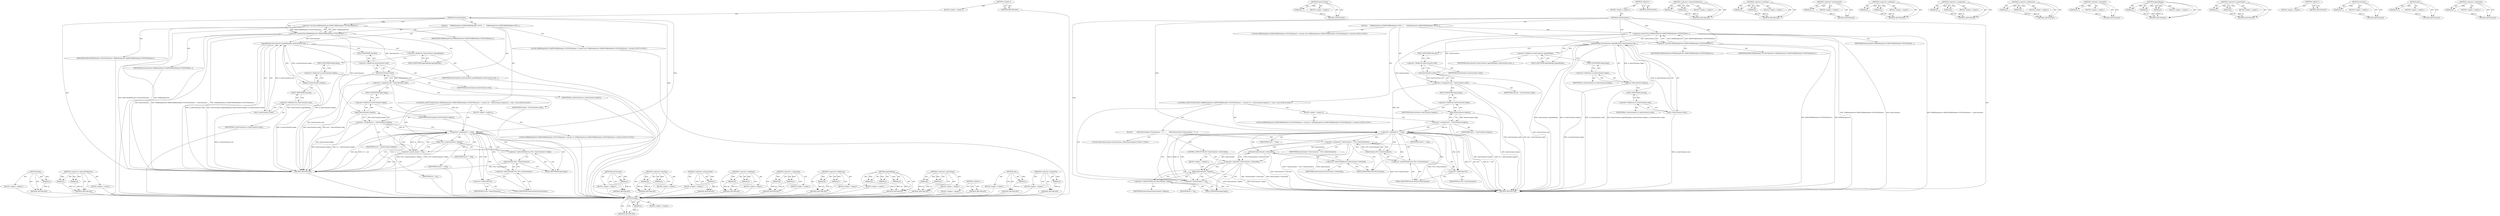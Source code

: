 digraph "&lt;operator&gt;.indirection" {
vulnerable_94 [label=<(METHOD,begin)>];
vulnerable_95 [label=<(PARAM,p1)>];
vulnerable_96 [label=<(BLOCK,&lt;empty&gt;,&lt;empty&gt;)>];
vulnerable_97 [label=<(METHOD_RETURN,ANY)>];
vulnerable_116 [label=<(METHOD,&lt;operator&gt;.indirectFieldAccess)>];
vulnerable_117 [label=<(PARAM,p1)>];
vulnerable_118 [label=<(PARAM,p2)>];
vulnerable_119 [label=<(BLOCK,&lt;empty&gt;,&lt;empty&gt;)>];
vulnerable_120 [label=<(METHOD_RETURN,ANY)>];
vulnerable_6 [label=<(METHOD,&lt;global&gt;)<SUB>1</SUB>>];
vulnerable_7 [label=<(BLOCK,&lt;empty&gt;,&lt;empty&gt;)<SUB>1</SUB>>];
vulnerable_8 [label=<(METHOD,startAnimations)<SUB>1</SUB>>];
vulnerable_9 [label=<(BLOCK,{
     WillBeHeapVector&lt;RefPtrWillBeMember&lt;SVGS...,{
     WillBeHeapVector&lt;RefPtrWillBeMember&lt;SVGS...)<SUB>2</SUB>>];
vulnerable_10 [label=<(&lt;operator&gt;.greaterThan,WillBeHeapVector&lt;RefPtrWillBeMember&lt;SVGSVGEleme...)<SUB>3</SUB>>];
vulnerable_11 [label=<(&lt;operator&gt;.lessThan,WillBeHeapVector&lt;RefPtrWillBeMember&lt;SVGSVGElement&gt;)<SUB>3</SUB>>];
vulnerable_12 [label=<(IDENTIFIER,WillBeHeapVector,WillBeHeapVector&lt;RefPtrWillBeMember&lt;SVGSVGElement&gt;)<SUB>3</SUB>>];
vulnerable_13 [label=<(IDENTIFIER,RefPtrWillBeMember&lt;SVGSVGElement&gt;,WillBeHeapVector&lt;RefPtrWillBeMember&lt;SVGSVGElement&gt;)<SUB>3</SUB>>];
vulnerable_14 [label=<(IDENTIFIER,timeContainers,WillBeHeapVector&lt;RefPtrWillBeMember&lt;SVGSVGEleme...)<SUB>3</SUB>>];
vulnerable_15 [label=<(appendRange,timeContainers.appendRange(m_timeContainers.beg...)<SUB>4</SUB>>];
vulnerable_16 [label=<(&lt;operator&gt;.fieldAccess,timeContainers.appendRange)<SUB>4</SUB>>];
vulnerable_17 [label=<(IDENTIFIER,timeContainers,timeContainers.appendRange(m_timeContainers.beg...)<SUB>4</SUB>>];
vulnerable_18 [label=<(FIELD_IDENTIFIER,appendRange,appendRange)<SUB>4</SUB>>];
vulnerable_19 [label=<(begin,m_timeContainers.begin())<SUB>4</SUB>>];
vulnerable_20 [label=<(&lt;operator&gt;.fieldAccess,m_timeContainers.begin)<SUB>4</SUB>>];
vulnerable_21 [label=<(IDENTIFIER,m_timeContainers,m_timeContainers.begin())<SUB>4</SUB>>];
vulnerable_22 [label=<(FIELD_IDENTIFIER,begin,begin)<SUB>4</SUB>>];
vulnerable_23 [label=<(end,m_timeContainers.end())<SUB>4</SUB>>];
vulnerable_24 [label=<(&lt;operator&gt;.fieldAccess,m_timeContainers.end)<SUB>4</SUB>>];
vulnerable_25 [label=<(IDENTIFIER,m_timeContainers,m_timeContainers.end())<SUB>4</SUB>>];
vulnerable_26 [label=<(FIELD_IDENTIFIER,end,end)<SUB>4</SUB>>];
vulnerable_27 [label="<(LOCAL,WillBeHeapVector&lt;RefPtrWillBeMember&lt;SVGSVGElement&gt;&gt;.iterator end: WillBeHeapVector&lt;RefPtrWillBeMember&lt;SVGSVGElement&gt;&gt;.iterator)<SUB>5</SUB>>"];
vulnerable_28 [label=<(&lt;operator&gt;.assignment,end = timeContainers.end())<SUB>5</SUB>>];
vulnerable_29 [label=<(IDENTIFIER,end,end = timeContainers.end())<SUB>5</SUB>>];
vulnerable_30 [label=<(end,timeContainers.end())<SUB>5</SUB>>];
vulnerable_31 [label=<(&lt;operator&gt;.fieldAccess,timeContainers.end)<SUB>5</SUB>>];
vulnerable_32 [label=<(IDENTIFIER,timeContainers,timeContainers.end())<SUB>5</SUB>>];
vulnerable_33 [label=<(FIELD_IDENTIFIER,end,end)<SUB>5</SUB>>];
vulnerable_34 [label="<(CONTROL_STRUCTURE,FOR,for (WillBeHeapVector&lt;RefPtrWillBeMember&lt;SVGSVGElement&gt; &gt;::iterator itr = timeContainers.begin();itr != end;++itr))<SUB>6</SUB>>"];
vulnerable_35 [label=<(BLOCK,&lt;empty&gt;,&lt;empty&gt;)<SUB>6</SUB>>];
vulnerable_36 [label="<(LOCAL,WillBeHeapVector&lt;RefPtrWillBeMember&lt;SVGSVGElement&gt;&gt;.iterator itr: WillBeHeapVector&lt;RefPtrWillBeMember&lt;SVGSVGElement&gt;&gt;.iterator)<SUB>6</SUB>>"];
vulnerable_37 [label=<(&lt;operator&gt;.assignment,itr = timeContainers.begin())<SUB>6</SUB>>];
vulnerable_38 [label=<(IDENTIFIER,itr,itr = timeContainers.begin())<SUB>6</SUB>>];
vulnerable_39 [label=<(begin,timeContainers.begin())<SUB>6</SUB>>];
vulnerable_40 [label=<(&lt;operator&gt;.fieldAccess,timeContainers.begin)<SUB>6</SUB>>];
vulnerable_41 [label=<(IDENTIFIER,timeContainers,timeContainers.begin())<SUB>6</SUB>>];
vulnerable_42 [label=<(FIELD_IDENTIFIER,begin,begin)<SUB>6</SUB>>];
vulnerable_43 [label=<(&lt;operator&gt;.notEquals,itr != end)<SUB>6</SUB>>];
vulnerable_44 [label=<(IDENTIFIER,itr,itr != end)<SUB>6</SUB>>];
vulnerable_45 [label=<(IDENTIFIER,end,itr != end)<SUB>6</SUB>>];
vulnerable_46 [label=<(&lt;operator&gt;.preIncrement,++itr)<SUB>6</SUB>>];
vulnerable_47 [label=<(IDENTIFIER,itr,++itr)<SUB>6</SUB>>];
vulnerable_48 [label=<(begin,(*itr)-&gt;timeContainer()-&gt;begin())<SUB>7</SUB>>];
vulnerable_49 [label=<(&lt;operator&gt;.indirectFieldAccess,(*itr)-&gt;timeContainer()-&gt;begin)<SUB>7</SUB>>];
vulnerable_50 [label=<(timeContainer,(*itr)-&gt;timeContainer())<SUB>7</SUB>>];
vulnerable_51 [label=<(&lt;operator&gt;.indirectFieldAccess,(*itr)-&gt;timeContainer)<SUB>7</SUB>>];
vulnerable_52 [label=<(&lt;operator&gt;.indirection,*itr)<SUB>7</SUB>>];
vulnerable_53 [label=<(IDENTIFIER,itr,(*itr)-&gt;timeContainer())<SUB>7</SUB>>];
vulnerable_54 [label=<(FIELD_IDENTIFIER,timeContainer,timeContainer)<SUB>7</SUB>>];
vulnerable_55 [label=<(FIELD_IDENTIFIER,begin,begin)<SUB>7</SUB>>];
vulnerable_56 [label=<(METHOD_RETURN,void)<SUB>1</SUB>>];
vulnerable_58 [label=<(METHOD_RETURN,ANY)<SUB>1</SUB>>];
vulnerable_121 [label=<(METHOD,timeContainer)>];
vulnerable_122 [label=<(PARAM,p1)>];
vulnerable_123 [label=<(BLOCK,&lt;empty&gt;,&lt;empty&gt;)>];
vulnerable_124 [label=<(METHOD_RETURN,ANY)>];
vulnerable_78 [label=<(METHOD,&lt;operator&gt;.lessThan)>];
vulnerable_79 [label=<(PARAM,p1)>];
vulnerable_80 [label=<(PARAM,p2)>];
vulnerable_81 [label=<(BLOCK,&lt;empty&gt;,&lt;empty&gt;)>];
vulnerable_82 [label=<(METHOD_RETURN,ANY)>];
vulnerable_112 [label=<(METHOD,&lt;operator&gt;.preIncrement)>];
vulnerable_113 [label=<(PARAM,p1)>];
vulnerable_114 [label=<(BLOCK,&lt;empty&gt;,&lt;empty&gt;)>];
vulnerable_115 [label=<(METHOD_RETURN,ANY)>];
vulnerable_107 [label=<(METHOD,&lt;operator&gt;.notEquals)>];
vulnerable_108 [label=<(PARAM,p1)>];
vulnerable_109 [label=<(PARAM,p2)>];
vulnerable_110 [label=<(BLOCK,&lt;empty&gt;,&lt;empty&gt;)>];
vulnerable_111 [label=<(METHOD_RETURN,ANY)>];
vulnerable_102 [label=<(METHOD,&lt;operator&gt;.assignment)>];
vulnerable_103 [label=<(PARAM,p1)>];
vulnerable_104 [label=<(PARAM,p2)>];
vulnerable_105 [label=<(BLOCK,&lt;empty&gt;,&lt;empty&gt;)>];
vulnerable_106 [label=<(METHOD_RETURN,ANY)>];
vulnerable_89 [label=<(METHOD,&lt;operator&gt;.fieldAccess)>];
vulnerable_90 [label=<(PARAM,p1)>];
vulnerable_91 [label=<(PARAM,p2)>];
vulnerable_92 [label=<(BLOCK,&lt;empty&gt;,&lt;empty&gt;)>];
vulnerable_93 [label=<(METHOD_RETURN,ANY)>];
vulnerable_83 [label=<(METHOD,appendRange)>];
vulnerable_84 [label=<(PARAM,p1)>];
vulnerable_85 [label=<(PARAM,p2)>];
vulnerable_86 [label=<(PARAM,p3)>];
vulnerable_87 [label=<(BLOCK,&lt;empty&gt;,&lt;empty&gt;)>];
vulnerable_88 [label=<(METHOD_RETURN,ANY)>];
vulnerable_73 [label=<(METHOD,&lt;operator&gt;.greaterThan)>];
vulnerable_74 [label=<(PARAM,p1)>];
vulnerable_75 [label=<(PARAM,p2)>];
vulnerable_76 [label=<(BLOCK,&lt;empty&gt;,&lt;empty&gt;)>];
vulnerable_77 [label=<(METHOD_RETURN,ANY)>];
vulnerable_67 [label=<(METHOD,&lt;global&gt;)<SUB>1</SUB>>];
vulnerable_68 [label=<(BLOCK,&lt;empty&gt;,&lt;empty&gt;)>];
vulnerable_69 [label=<(METHOD_RETURN,ANY)>];
vulnerable_98 [label=<(METHOD,end)>];
vulnerable_99 [label=<(PARAM,p1)>];
vulnerable_100 [label=<(BLOCK,&lt;empty&gt;,&lt;empty&gt;)>];
vulnerable_101 [label=<(METHOD_RETURN,ANY)>];
vulnerable_125 [label=<(METHOD,&lt;operator&gt;.indirection)>];
vulnerable_126 [label=<(PARAM,p1)>];
vulnerable_127 [label=<(BLOCK,&lt;empty&gt;,&lt;empty&gt;)>];
vulnerable_128 [label=<(METHOD_RETURN,ANY)>];
fixed_108 [label=<(METHOD,begin)>];
fixed_109 [label=<(PARAM,p1)>];
fixed_110 [label=<(BLOCK,&lt;empty&gt;,&lt;empty&gt;)>];
fixed_111 [label=<(METHOD_RETURN,ANY)>];
fixed_130 [label=<(METHOD,timeContainer)>];
fixed_131 [label=<(PARAM,p1)>];
fixed_132 [label=<(BLOCK,&lt;empty&gt;,&lt;empty&gt;)>];
fixed_133 [label=<(METHOD_RETURN,ANY)>];
fixed_6 [label=<(METHOD,&lt;global&gt;)<SUB>1</SUB>>];
fixed_7 [label=<(BLOCK,&lt;empty&gt;,&lt;empty&gt;)<SUB>1</SUB>>];
fixed_8 [label=<(METHOD,startAnimations)<SUB>1</SUB>>];
fixed_9 [label=<(BLOCK,{
     WillBeHeapVector&lt;RefPtrWillBeMember&lt;SVGS...,{
     WillBeHeapVector&lt;RefPtrWillBeMember&lt;SVGS...)<SUB>2</SUB>>];
fixed_10 [label=<(&lt;operator&gt;.greaterThan,WillBeHeapVector&lt;RefPtrWillBeMember&lt;SVGSVGEleme...)<SUB>3</SUB>>];
fixed_11 [label=<(&lt;operator&gt;.lessThan,WillBeHeapVector&lt;RefPtrWillBeMember&lt;SVGSVGElement&gt;)<SUB>3</SUB>>];
fixed_12 [label=<(IDENTIFIER,WillBeHeapVector,WillBeHeapVector&lt;RefPtrWillBeMember&lt;SVGSVGElement&gt;)<SUB>3</SUB>>];
fixed_13 [label=<(IDENTIFIER,RefPtrWillBeMember&lt;SVGSVGElement&gt;,WillBeHeapVector&lt;RefPtrWillBeMember&lt;SVGSVGElement&gt;)<SUB>3</SUB>>];
fixed_14 [label=<(IDENTIFIER,timeContainers,WillBeHeapVector&lt;RefPtrWillBeMember&lt;SVGSVGEleme...)<SUB>3</SUB>>];
fixed_15 [label=<(appendRange,timeContainers.appendRange(m_timeContainers.beg...)<SUB>4</SUB>>];
fixed_16 [label=<(&lt;operator&gt;.fieldAccess,timeContainers.appendRange)<SUB>4</SUB>>];
fixed_17 [label=<(IDENTIFIER,timeContainers,timeContainers.appendRange(m_timeContainers.beg...)<SUB>4</SUB>>];
fixed_18 [label=<(FIELD_IDENTIFIER,appendRange,appendRange)<SUB>4</SUB>>];
fixed_19 [label=<(begin,m_timeContainers.begin())<SUB>4</SUB>>];
fixed_20 [label=<(&lt;operator&gt;.fieldAccess,m_timeContainers.begin)<SUB>4</SUB>>];
fixed_21 [label=<(IDENTIFIER,m_timeContainers,m_timeContainers.begin())<SUB>4</SUB>>];
fixed_22 [label=<(FIELD_IDENTIFIER,begin,begin)<SUB>4</SUB>>];
fixed_23 [label=<(end,m_timeContainers.end())<SUB>4</SUB>>];
fixed_24 [label=<(&lt;operator&gt;.fieldAccess,m_timeContainers.end)<SUB>4</SUB>>];
fixed_25 [label=<(IDENTIFIER,m_timeContainers,m_timeContainers.end())<SUB>4</SUB>>];
fixed_26 [label=<(FIELD_IDENTIFIER,end,end)<SUB>4</SUB>>];
fixed_27 [label="<(LOCAL,WillBeHeapVector&lt;RefPtrWillBeMember&lt;SVGSVGElement&gt;&gt;.iterator end: WillBeHeapVector&lt;RefPtrWillBeMember&lt;SVGSVGElement&gt;&gt;.iterator)<SUB>5</SUB>>"];
fixed_28 [label=<(&lt;operator&gt;.assignment,end = timeContainers.end())<SUB>5</SUB>>];
fixed_29 [label=<(IDENTIFIER,end,end = timeContainers.end())<SUB>5</SUB>>];
fixed_30 [label=<(end,timeContainers.end())<SUB>5</SUB>>];
fixed_31 [label=<(&lt;operator&gt;.fieldAccess,timeContainers.end)<SUB>5</SUB>>];
fixed_32 [label=<(IDENTIFIER,timeContainers,timeContainers.end())<SUB>5</SUB>>];
fixed_33 [label=<(FIELD_IDENTIFIER,end,end)<SUB>5</SUB>>];
fixed_34 [label="<(CONTROL_STRUCTURE,FOR,for (WillBeHeapVector&lt;RefPtrWillBeMember&lt;SVGSVGElement&gt; &gt;::iterator itr = timeContainers.begin();itr != end;++itr))<SUB>6</SUB>>"];
fixed_35 [label=<(BLOCK,&lt;empty&gt;,&lt;empty&gt;)<SUB>6</SUB>>];
fixed_36 [label="<(LOCAL,WillBeHeapVector&lt;RefPtrWillBeMember&lt;SVGSVGElement&gt;&gt;.iterator itr: WillBeHeapVector&lt;RefPtrWillBeMember&lt;SVGSVGElement&gt;&gt;.iterator)<SUB>6</SUB>>"];
fixed_37 [label=<(&lt;operator&gt;.assignment,itr = timeContainers.begin())<SUB>6</SUB>>];
fixed_38 [label=<(IDENTIFIER,itr,itr = timeContainers.begin())<SUB>6</SUB>>];
fixed_39 [label=<(begin,timeContainers.begin())<SUB>6</SUB>>];
fixed_40 [label=<(&lt;operator&gt;.fieldAccess,timeContainers.begin)<SUB>6</SUB>>];
fixed_41 [label=<(IDENTIFIER,timeContainers,timeContainers.begin())<SUB>6</SUB>>];
fixed_42 [label=<(FIELD_IDENTIFIER,begin,begin)<SUB>6</SUB>>];
fixed_43 [label=<(&lt;operator&gt;.notEquals,itr != end)<SUB>6</SUB>>];
fixed_44 [label=<(IDENTIFIER,itr,itr != end)<SUB>6</SUB>>];
fixed_45 [label=<(IDENTIFIER,end,itr != end)<SUB>6</SUB>>];
fixed_46 [label=<(&lt;operator&gt;.preIncrement,++itr)<SUB>6</SUB>>];
fixed_47 [label=<(IDENTIFIER,itr,++itr)<SUB>6</SUB>>];
fixed_48 [label=<(BLOCK,{
        SMILTimeContainer* timeContainer = (*...,{
        SMILTimeContainer* timeContainer = (*...)<SUB>6</SUB>>];
fixed_49 [label="<(LOCAL,SMILTimeContainer* timeContainer: SMILTimeContainer*)<SUB>7</SUB>>"];
fixed_50 [label=<(&lt;operator&gt;.assignment,* timeContainer = (*itr)-&gt;timeContainer())<SUB>7</SUB>>];
fixed_51 [label=<(IDENTIFIER,timeContainer,* timeContainer = (*itr)-&gt;timeContainer())<SUB>7</SUB>>];
fixed_52 [label=<(timeContainer,(*itr)-&gt;timeContainer())<SUB>7</SUB>>];
fixed_53 [label=<(&lt;operator&gt;.indirectFieldAccess,(*itr)-&gt;timeContainer)<SUB>7</SUB>>];
fixed_54 [label=<(&lt;operator&gt;.indirection,*itr)<SUB>7</SUB>>];
fixed_55 [label=<(IDENTIFIER,itr,(*itr)-&gt;timeContainer())<SUB>7</SUB>>];
fixed_56 [label=<(FIELD_IDENTIFIER,timeContainer,timeContainer)<SUB>7</SUB>>];
fixed_57 [label=<(CONTROL_STRUCTURE,IF,if (!timeContainer-&gt;isStarted()))<SUB>8</SUB>>];
fixed_58 [label=<(&lt;operator&gt;.logicalNot,!timeContainer-&gt;isStarted())<SUB>8</SUB>>];
fixed_59 [label=<(isStarted,timeContainer-&gt;isStarted())<SUB>8</SUB>>];
fixed_60 [label=<(&lt;operator&gt;.indirectFieldAccess,timeContainer-&gt;isStarted)<SUB>8</SUB>>];
fixed_61 [label=<(IDENTIFIER,timeContainer,timeContainer-&gt;isStarted())<SUB>8</SUB>>];
fixed_62 [label=<(FIELD_IDENTIFIER,isStarted,isStarted)<SUB>8</SUB>>];
fixed_63 [label=<(BLOCK,&lt;empty&gt;,&lt;empty&gt;)<SUB>9</SUB>>];
fixed_64 [label=<(begin,timeContainer-&gt;begin())<SUB>9</SUB>>];
fixed_65 [label=<(&lt;operator&gt;.indirectFieldAccess,timeContainer-&gt;begin)<SUB>9</SUB>>];
fixed_66 [label=<(IDENTIFIER,timeContainer,timeContainer-&gt;begin())<SUB>9</SUB>>];
fixed_67 [label=<(FIELD_IDENTIFIER,begin,begin)<SUB>9</SUB>>];
fixed_68 [label=<(METHOD_RETURN,void)<SUB>1</SUB>>];
fixed_70 [label=<(METHOD_RETURN,ANY)<SUB>1</SUB>>];
fixed_134 [label=<(METHOD,&lt;operator&gt;.indirectFieldAccess)>];
fixed_135 [label=<(PARAM,p1)>];
fixed_136 [label=<(PARAM,p2)>];
fixed_137 [label=<(BLOCK,&lt;empty&gt;,&lt;empty&gt;)>];
fixed_138 [label=<(METHOD_RETURN,ANY)>];
fixed_92 [label=<(METHOD,&lt;operator&gt;.lessThan)>];
fixed_93 [label=<(PARAM,p1)>];
fixed_94 [label=<(PARAM,p2)>];
fixed_95 [label=<(BLOCK,&lt;empty&gt;,&lt;empty&gt;)>];
fixed_96 [label=<(METHOD_RETURN,ANY)>];
fixed_126 [label=<(METHOD,&lt;operator&gt;.preIncrement)>];
fixed_127 [label=<(PARAM,p1)>];
fixed_128 [label=<(BLOCK,&lt;empty&gt;,&lt;empty&gt;)>];
fixed_129 [label=<(METHOD_RETURN,ANY)>];
fixed_121 [label=<(METHOD,&lt;operator&gt;.notEquals)>];
fixed_122 [label=<(PARAM,p1)>];
fixed_123 [label=<(PARAM,p2)>];
fixed_124 [label=<(BLOCK,&lt;empty&gt;,&lt;empty&gt;)>];
fixed_125 [label=<(METHOD_RETURN,ANY)>];
fixed_116 [label=<(METHOD,&lt;operator&gt;.assignment)>];
fixed_117 [label=<(PARAM,p1)>];
fixed_118 [label=<(PARAM,p2)>];
fixed_119 [label=<(BLOCK,&lt;empty&gt;,&lt;empty&gt;)>];
fixed_120 [label=<(METHOD_RETURN,ANY)>];
fixed_103 [label=<(METHOD,&lt;operator&gt;.fieldAccess)>];
fixed_104 [label=<(PARAM,p1)>];
fixed_105 [label=<(PARAM,p2)>];
fixed_106 [label=<(BLOCK,&lt;empty&gt;,&lt;empty&gt;)>];
fixed_107 [label=<(METHOD_RETURN,ANY)>];
fixed_143 [label=<(METHOD,&lt;operator&gt;.logicalNot)>];
fixed_144 [label=<(PARAM,p1)>];
fixed_145 [label=<(BLOCK,&lt;empty&gt;,&lt;empty&gt;)>];
fixed_146 [label=<(METHOD_RETURN,ANY)>];
fixed_97 [label=<(METHOD,appendRange)>];
fixed_98 [label=<(PARAM,p1)>];
fixed_99 [label=<(PARAM,p2)>];
fixed_100 [label=<(PARAM,p3)>];
fixed_101 [label=<(BLOCK,&lt;empty&gt;,&lt;empty&gt;)>];
fixed_102 [label=<(METHOD_RETURN,ANY)>];
fixed_87 [label=<(METHOD,&lt;operator&gt;.greaterThan)>];
fixed_88 [label=<(PARAM,p1)>];
fixed_89 [label=<(PARAM,p2)>];
fixed_90 [label=<(BLOCK,&lt;empty&gt;,&lt;empty&gt;)>];
fixed_91 [label=<(METHOD_RETURN,ANY)>];
fixed_81 [label=<(METHOD,&lt;global&gt;)<SUB>1</SUB>>];
fixed_82 [label=<(BLOCK,&lt;empty&gt;,&lt;empty&gt;)>];
fixed_83 [label=<(METHOD_RETURN,ANY)>];
fixed_147 [label=<(METHOD,isStarted)>];
fixed_148 [label=<(PARAM,p1)>];
fixed_149 [label=<(BLOCK,&lt;empty&gt;,&lt;empty&gt;)>];
fixed_150 [label=<(METHOD_RETURN,ANY)>];
fixed_112 [label=<(METHOD,end)>];
fixed_113 [label=<(PARAM,p1)>];
fixed_114 [label=<(BLOCK,&lt;empty&gt;,&lt;empty&gt;)>];
fixed_115 [label=<(METHOD_RETURN,ANY)>];
fixed_139 [label=<(METHOD,&lt;operator&gt;.indirection)>];
fixed_140 [label=<(PARAM,p1)>];
fixed_141 [label=<(BLOCK,&lt;empty&gt;,&lt;empty&gt;)>];
fixed_142 [label=<(METHOD_RETURN,ANY)>];
vulnerable_94 -> vulnerable_95  [key=0, label="AST: "];
vulnerable_94 -> vulnerable_95  [key=1, label="DDG: "];
vulnerable_94 -> vulnerable_96  [key=0, label="AST: "];
vulnerable_94 -> vulnerable_97  [key=0, label="AST: "];
vulnerable_94 -> vulnerable_97  [key=1, label="CFG: "];
vulnerable_95 -> vulnerable_97  [key=0, label="DDG: p1"];
vulnerable_96 -> fixed_108  [key=0];
vulnerable_97 -> fixed_108  [key=0];
vulnerable_116 -> vulnerable_117  [key=0, label="AST: "];
vulnerable_116 -> vulnerable_117  [key=1, label="DDG: "];
vulnerable_116 -> vulnerable_119  [key=0, label="AST: "];
vulnerable_116 -> vulnerable_118  [key=0, label="AST: "];
vulnerable_116 -> vulnerable_118  [key=1, label="DDG: "];
vulnerable_116 -> vulnerable_120  [key=0, label="AST: "];
vulnerable_116 -> vulnerable_120  [key=1, label="CFG: "];
vulnerable_117 -> vulnerable_120  [key=0, label="DDG: p1"];
vulnerable_118 -> vulnerable_120  [key=0, label="DDG: p2"];
vulnerable_119 -> fixed_108  [key=0];
vulnerable_120 -> fixed_108  [key=0];
vulnerable_6 -> vulnerable_7  [key=0, label="AST: "];
vulnerable_6 -> vulnerable_58  [key=0, label="AST: "];
vulnerable_6 -> vulnerable_58  [key=1, label="CFG: "];
vulnerable_7 -> vulnerable_8  [key=0, label="AST: "];
vulnerable_8 -> vulnerable_9  [key=0, label="AST: "];
vulnerable_8 -> vulnerable_56  [key=0, label="AST: "];
vulnerable_8 -> vulnerable_11  [key=0, label="CFG: "];
vulnerable_8 -> vulnerable_11  [key=1, label="DDG: "];
vulnerable_8 -> vulnerable_10  [key=0, label="DDG: "];
vulnerable_8 -> vulnerable_43  [key=0, label="DDG: "];
vulnerable_8 -> vulnerable_46  [key=0, label="DDG: "];
vulnerable_9 -> vulnerable_10  [key=0, label="AST: "];
vulnerable_9 -> vulnerable_15  [key=0, label="AST: "];
vulnerable_9 -> vulnerable_27  [key=0, label="AST: "];
vulnerable_9 -> vulnerable_28  [key=0, label="AST: "];
vulnerable_9 -> vulnerable_34  [key=0, label="AST: "];
vulnerable_10 -> vulnerable_11  [key=0, label="AST: "];
vulnerable_10 -> vulnerable_14  [key=0, label="AST: "];
vulnerable_10 -> vulnerable_18  [key=0, label="CFG: "];
vulnerable_10 -> vulnerable_56  [key=0, label="DDG: WillBeHeapVector&lt;RefPtrWillBeMember&lt;SVGSVGElement&gt;"];
vulnerable_10 -> vulnerable_56  [key=1, label="DDG: timeContainers"];
vulnerable_10 -> vulnerable_56  [key=2, label="DDG: WillBeHeapVector&lt;RefPtrWillBeMember&lt;SVGSVGElement&gt; &gt; timeContainers"];
vulnerable_10 -> vulnerable_15  [key=0, label="DDG: timeContainers"];
vulnerable_10 -> vulnerable_30  [key=0, label="DDG: timeContainers"];
vulnerable_10 -> vulnerable_39  [key=0, label="DDG: timeContainers"];
vulnerable_11 -> vulnerable_12  [key=0, label="AST: "];
vulnerable_11 -> vulnerable_13  [key=0, label="AST: "];
vulnerable_11 -> vulnerable_10  [key=0, label="CFG: "];
vulnerable_11 -> vulnerable_10  [key=1, label="DDG: WillBeHeapVector"];
vulnerable_11 -> vulnerable_10  [key=2, label="DDG: RefPtrWillBeMember&lt;SVGSVGElement&gt;"];
vulnerable_11 -> vulnerable_56  [key=0, label="DDG: RefPtrWillBeMember&lt;SVGSVGElement&gt;"];
vulnerable_11 -> vulnerable_56  [key=1, label="DDG: WillBeHeapVector"];
vulnerable_12 -> fixed_108  [key=0];
vulnerable_13 -> fixed_108  [key=0];
vulnerable_14 -> fixed_108  [key=0];
vulnerable_15 -> vulnerable_16  [key=0, label="AST: "];
vulnerable_15 -> vulnerable_19  [key=0, label="AST: "];
vulnerable_15 -> vulnerable_23  [key=0, label="AST: "];
vulnerable_15 -> vulnerable_33  [key=0, label="CFG: "];
vulnerable_15 -> vulnerable_56  [key=0, label="DDG: timeContainers.appendRange"];
vulnerable_15 -> vulnerable_56  [key=1, label="DDG: m_timeContainers.begin()"];
vulnerable_15 -> vulnerable_56  [key=2, label="DDG: m_timeContainers.end()"];
vulnerable_15 -> vulnerable_56  [key=3, label="DDG: timeContainers.appendRange(m_timeContainers.begin(), m_timeContainers.end())"];
vulnerable_16 -> vulnerable_17  [key=0, label="AST: "];
vulnerable_16 -> vulnerable_18  [key=0, label="AST: "];
vulnerable_16 -> vulnerable_22  [key=0, label="CFG: "];
vulnerable_17 -> fixed_108  [key=0];
vulnerable_18 -> vulnerable_16  [key=0, label="CFG: "];
vulnerable_19 -> vulnerable_20  [key=0, label="AST: "];
vulnerable_19 -> vulnerable_26  [key=0, label="CFG: "];
vulnerable_19 -> vulnerable_56  [key=0, label="DDG: m_timeContainers.begin"];
vulnerable_19 -> vulnerable_15  [key=0, label="DDG: m_timeContainers.begin"];
vulnerable_20 -> vulnerable_21  [key=0, label="AST: "];
vulnerable_20 -> vulnerable_22  [key=0, label="AST: "];
vulnerable_20 -> vulnerable_19  [key=0, label="CFG: "];
vulnerable_21 -> fixed_108  [key=0];
vulnerable_22 -> vulnerable_20  [key=0, label="CFG: "];
vulnerable_23 -> vulnerable_24  [key=0, label="AST: "];
vulnerable_23 -> vulnerable_15  [key=0, label="CFG: "];
vulnerable_23 -> vulnerable_15  [key=1, label="DDG: m_timeContainers.end"];
vulnerable_23 -> vulnerable_56  [key=0, label="DDG: m_timeContainers.end"];
vulnerable_24 -> vulnerable_25  [key=0, label="AST: "];
vulnerable_24 -> vulnerable_26  [key=0, label="AST: "];
vulnerable_24 -> vulnerable_23  [key=0, label="CFG: "];
vulnerable_25 -> fixed_108  [key=0];
vulnerable_26 -> vulnerable_24  [key=0, label="CFG: "];
vulnerable_27 -> fixed_108  [key=0];
vulnerable_28 -> vulnerable_29  [key=0, label="AST: "];
vulnerable_28 -> vulnerable_30  [key=0, label="AST: "];
vulnerable_28 -> vulnerable_42  [key=0, label="CFG: "];
vulnerable_28 -> vulnerable_56  [key=0, label="DDG: timeContainers.end()"];
vulnerable_28 -> vulnerable_56  [key=1, label="DDG: end = timeContainers.end()"];
vulnerable_28 -> vulnerable_43  [key=0, label="DDG: end"];
vulnerable_29 -> fixed_108  [key=0];
vulnerable_30 -> vulnerable_31  [key=0, label="AST: "];
vulnerable_30 -> vulnerable_28  [key=0, label="CFG: "];
vulnerable_30 -> vulnerable_28  [key=1, label="DDG: timeContainers.end"];
vulnerable_30 -> vulnerable_56  [key=0, label="DDG: timeContainers.end"];
vulnerable_31 -> vulnerable_32  [key=0, label="AST: "];
vulnerable_31 -> vulnerable_33  [key=0, label="AST: "];
vulnerable_31 -> vulnerable_30  [key=0, label="CFG: "];
vulnerable_32 -> fixed_108  [key=0];
vulnerable_33 -> vulnerable_31  [key=0, label="CFG: "];
vulnerable_34 -> vulnerable_35  [key=0, label="AST: "];
vulnerable_34 -> vulnerable_43  [key=0, label="AST: "];
vulnerable_34 -> vulnerable_46  [key=0, label="AST: "];
vulnerable_34 -> vulnerable_48  [key=0, label="AST: "];
vulnerable_35 -> vulnerable_36  [key=0, label="AST: "];
vulnerable_35 -> vulnerable_37  [key=0, label="AST: "];
vulnerable_36 -> fixed_108  [key=0];
vulnerable_37 -> vulnerable_38  [key=0, label="AST: "];
vulnerable_37 -> vulnerable_39  [key=0, label="AST: "];
vulnerable_37 -> vulnerable_43  [key=0, label="CFG: "];
vulnerable_37 -> vulnerable_43  [key=1, label="DDG: itr"];
vulnerable_37 -> vulnerable_56  [key=0, label="DDG: timeContainers.begin()"];
vulnerable_37 -> vulnerable_56  [key=1, label="DDG: itr = timeContainers.begin()"];
vulnerable_38 -> fixed_108  [key=0];
vulnerable_39 -> vulnerable_40  [key=0, label="AST: "];
vulnerable_39 -> vulnerable_37  [key=0, label="CFG: "];
vulnerable_39 -> vulnerable_37  [key=1, label="DDG: timeContainers.begin"];
vulnerable_39 -> vulnerable_56  [key=0, label="DDG: timeContainers.begin"];
vulnerable_40 -> vulnerable_41  [key=0, label="AST: "];
vulnerable_40 -> vulnerable_42  [key=0, label="AST: "];
vulnerable_40 -> vulnerable_39  [key=0, label="CFG: "];
vulnerable_41 -> fixed_108  [key=0];
vulnerable_42 -> vulnerable_40  [key=0, label="CFG: "];
vulnerable_43 -> vulnerable_44  [key=0, label="AST: "];
vulnerable_43 -> vulnerable_45  [key=0, label="AST: "];
vulnerable_43 -> vulnerable_56  [key=0, label="CFG: "];
vulnerable_43 -> vulnerable_56  [key=1, label="DDG: itr"];
vulnerable_43 -> vulnerable_56  [key=2, label="DDG: end"];
vulnerable_43 -> vulnerable_56  [key=3, label="DDG: itr != end"];
vulnerable_43 -> vulnerable_52  [key=0, label="CFG: "];
vulnerable_43 -> vulnerable_52  [key=1, label="CDG: "];
vulnerable_43 -> vulnerable_46  [key=0, label="DDG: itr"];
vulnerable_43 -> vulnerable_46  [key=1, label="CDG: "];
vulnerable_43 -> vulnerable_48  [key=0, label="CDG: "];
vulnerable_43 -> vulnerable_49  [key=0, label="CDG: "];
vulnerable_43 -> vulnerable_50  [key=0, label="CDG: "];
vulnerable_43 -> vulnerable_51  [key=0, label="CDG: "];
vulnerable_43 -> vulnerable_55  [key=0, label="CDG: "];
vulnerable_43 -> vulnerable_54  [key=0, label="CDG: "];
vulnerable_43 -> vulnerable_43  [key=0, label="CDG: "];
vulnerable_44 -> fixed_108  [key=0];
vulnerable_45 -> fixed_108  [key=0];
vulnerable_46 -> vulnerable_47  [key=0, label="AST: "];
vulnerable_46 -> vulnerable_43  [key=0, label="CFG: "];
vulnerable_46 -> vulnerable_43  [key=1, label="DDG: itr"];
vulnerable_46 -> vulnerable_56  [key=0, label="DDG: ++itr"];
vulnerable_47 -> fixed_108  [key=0];
vulnerable_48 -> vulnerable_49  [key=0, label="AST: "];
vulnerable_48 -> vulnerable_46  [key=0, label="CFG: "];
vulnerable_48 -> vulnerable_56  [key=0, label="DDG: (*itr)-&gt;timeContainer()-&gt;begin"];
vulnerable_48 -> vulnerable_56  [key=1, label="DDG: (*itr)-&gt;timeContainer()-&gt;begin()"];
vulnerable_49 -> vulnerable_50  [key=0, label="AST: "];
vulnerable_49 -> vulnerable_55  [key=0, label="AST: "];
vulnerable_49 -> vulnerable_48  [key=0, label="CFG: "];
vulnerable_50 -> vulnerable_51  [key=0, label="AST: "];
vulnerable_50 -> vulnerable_55  [key=0, label="CFG: "];
vulnerable_50 -> vulnerable_56  [key=0, label="DDG: (*itr)-&gt;timeContainer"];
vulnerable_51 -> vulnerable_52  [key=0, label="AST: "];
vulnerable_51 -> vulnerable_54  [key=0, label="AST: "];
vulnerable_51 -> vulnerable_50  [key=0, label="CFG: "];
vulnerable_52 -> vulnerable_53  [key=0, label="AST: "];
vulnerable_52 -> vulnerable_54  [key=0, label="CFG: "];
vulnerable_53 -> fixed_108  [key=0];
vulnerable_54 -> vulnerable_51  [key=0, label="CFG: "];
vulnerable_55 -> vulnerable_49  [key=0, label="CFG: "];
vulnerable_56 -> fixed_108  [key=0];
vulnerable_58 -> fixed_108  [key=0];
vulnerable_121 -> vulnerable_122  [key=0, label="AST: "];
vulnerable_121 -> vulnerable_122  [key=1, label="DDG: "];
vulnerable_121 -> vulnerable_123  [key=0, label="AST: "];
vulnerable_121 -> vulnerable_124  [key=0, label="AST: "];
vulnerable_121 -> vulnerable_124  [key=1, label="CFG: "];
vulnerable_122 -> vulnerable_124  [key=0, label="DDG: p1"];
vulnerable_123 -> fixed_108  [key=0];
vulnerable_124 -> fixed_108  [key=0];
vulnerable_78 -> vulnerable_79  [key=0, label="AST: "];
vulnerable_78 -> vulnerable_79  [key=1, label="DDG: "];
vulnerable_78 -> vulnerable_81  [key=0, label="AST: "];
vulnerable_78 -> vulnerable_80  [key=0, label="AST: "];
vulnerable_78 -> vulnerable_80  [key=1, label="DDG: "];
vulnerable_78 -> vulnerable_82  [key=0, label="AST: "];
vulnerable_78 -> vulnerable_82  [key=1, label="CFG: "];
vulnerable_79 -> vulnerable_82  [key=0, label="DDG: p1"];
vulnerable_80 -> vulnerable_82  [key=0, label="DDG: p2"];
vulnerable_81 -> fixed_108  [key=0];
vulnerable_82 -> fixed_108  [key=0];
vulnerable_112 -> vulnerable_113  [key=0, label="AST: "];
vulnerable_112 -> vulnerable_113  [key=1, label="DDG: "];
vulnerable_112 -> vulnerable_114  [key=0, label="AST: "];
vulnerable_112 -> vulnerable_115  [key=0, label="AST: "];
vulnerable_112 -> vulnerable_115  [key=1, label="CFG: "];
vulnerable_113 -> vulnerable_115  [key=0, label="DDG: p1"];
vulnerable_114 -> fixed_108  [key=0];
vulnerable_115 -> fixed_108  [key=0];
vulnerable_107 -> vulnerable_108  [key=0, label="AST: "];
vulnerable_107 -> vulnerable_108  [key=1, label="DDG: "];
vulnerable_107 -> vulnerable_110  [key=0, label="AST: "];
vulnerable_107 -> vulnerable_109  [key=0, label="AST: "];
vulnerable_107 -> vulnerable_109  [key=1, label="DDG: "];
vulnerable_107 -> vulnerable_111  [key=0, label="AST: "];
vulnerable_107 -> vulnerable_111  [key=1, label="CFG: "];
vulnerable_108 -> vulnerable_111  [key=0, label="DDG: p1"];
vulnerable_109 -> vulnerable_111  [key=0, label="DDG: p2"];
vulnerable_110 -> fixed_108  [key=0];
vulnerable_111 -> fixed_108  [key=0];
vulnerable_102 -> vulnerable_103  [key=0, label="AST: "];
vulnerable_102 -> vulnerable_103  [key=1, label="DDG: "];
vulnerable_102 -> vulnerable_105  [key=0, label="AST: "];
vulnerable_102 -> vulnerable_104  [key=0, label="AST: "];
vulnerable_102 -> vulnerable_104  [key=1, label="DDG: "];
vulnerable_102 -> vulnerable_106  [key=0, label="AST: "];
vulnerable_102 -> vulnerable_106  [key=1, label="CFG: "];
vulnerable_103 -> vulnerable_106  [key=0, label="DDG: p1"];
vulnerable_104 -> vulnerable_106  [key=0, label="DDG: p2"];
vulnerable_105 -> fixed_108  [key=0];
vulnerable_106 -> fixed_108  [key=0];
vulnerable_89 -> vulnerable_90  [key=0, label="AST: "];
vulnerable_89 -> vulnerable_90  [key=1, label="DDG: "];
vulnerable_89 -> vulnerable_92  [key=0, label="AST: "];
vulnerable_89 -> vulnerable_91  [key=0, label="AST: "];
vulnerable_89 -> vulnerable_91  [key=1, label="DDG: "];
vulnerable_89 -> vulnerable_93  [key=0, label="AST: "];
vulnerable_89 -> vulnerable_93  [key=1, label="CFG: "];
vulnerable_90 -> vulnerable_93  [key=0, label="DDG: p1"];
vulnerable_91 -> vulnerable_93  [key=0, label="DDG: p2"];
vulnerable_92 -> fixed_108  [key=0];
vulnerable_93 -> fixed_108  [key=0];
vulnerable_83 -> vulnerable_84  [key=0, label="AST: "];
vulnerable_83 -> vulnerable_84  [key=1, label="DDG: "];
vulnerable_83 -> vulnerable_87  [key=0, label="AST: "];
vulnerable_83 -> vulnerable_85  [key=0, label="AST: "];
vulnerable_83 -> vulnerable_85  [key=1, label="DDG: "];
vulnerable_83 -> vulnerable_88  [key=0, label="AST: "];
vulnerable_83 -> vulnerable_88  [key=1, label="CFG: "];
vulnerable_83 -> vulnerable_86  [key=0, label="AST: "];
vulnerable_83 -> vulnerable_86  [key=1, label="DDG: "];
vulnerable_84 -> vulnerable_88  [key=0, label="DDG: p1"];
vulnerable_85 -> vulnerable_88  [key=0, label="DDG: p2"];
vulnerable_86 -> vulnerable_88  [key=0, label="DDG: p3"];
vulnerable_87 -> fixed_108  [key=0];
vulnerable_88 -> fixed_108  [key=0];
vulnerable_73 -> vulnerable_74  [key=0, label="AST: "];
vulnerable_73 -> vulnerable_74  [key=1, label="DDG: "];
vulnerable_73 -> vulnerable_76  [key=0, label="AST: "];
vulnerable_73 -> vulnerable_75  [key=0, label="AST: "];
vulnerable_73 -> vulnerable_75  [key=1, label="DDG: "];
vulnerable_73 -> vulnerable_77  [key=0, label="AST: "];
vulnerable_73 -> vulnerable_77  [key=1, label="CFG: "];
vulnerable_74 -> vulnerable_77  [key=0, label="DDG: p1"];
vulnerable_75 -> vulnerable_77  [key=0, label="DDG: p2"];
vulnerable_76 -> fixed_108  [key=0];
vulnerable_77 -> fixed_108  [key=0];
vulnerable_67 -> vulnerable_68  [key=0, label="AST: "];
vulnerable_67 -> vulnerable_69  [key=0, label="AST: "];
vulnerable_67 -> vulnerable_69  [key=1, label="CFG: "];
vulnerable_68 -> fixed_108  [key=0];
vulnerable_69 -> fixed_108  [key=0];
vulnerable_98 -> vulnerable_99  [key=0, label="AST: "];
vulnerable_98 -> vulnerable_99  [key=1, label="DDG: "];
vulnerable_98 -> vulnerable_100  [key=0, label="AST: "];
vulnerable_98 -> vulnerable_101  [key=0, label="AST: "];
vulnerable_98 -> vulnerable_101  [key=1, label="CFG: "];
vulnerable_99 -> vulnerable_101  [key=0, label="DDG: p1"];
vulnerable_100 -> fixed_108  [key=0];
vulnerable_101 -> fixed_108  [key=0];
vulnerable_125 -> vulnerable_126  [key=0, label="AST: "];
vulnerable_125 -> vulnerable_126  [key=1, label="DDG: "];
vulnerable_125 -> vulnerable_127  [key=0, label="AST: "];
vulnerable_125 -> vulnerable_128  [key=0, label="AST: "];
vulnerable_125 -> vulnerable_128  [key=1, label="CFG: "];
vulnerable_126 -> vulnerable_128  [key=0, label="DDG: p1"];
vulnerable_127 -> fixed_108  [key=0];
vulnerable_128 -> fixed_108  [key=0];
fixed_108 -> fixed_109  [key=0, label="AST: "];
fixed_108 -> fixed_109  [key=1, label="DDG: "];
fixed_108 -> fixed_110  [key=0, label="AST: "];
fixed_108 -> fixed_111  [key=0, label="AST: "];
fixed_108 -> fixed_111  [key=1, label="CFG: "];
fixed_109 -> fixed_111  [key=0, label="DDG: p1"];
fixed_130 -> fixed_131  [key=0, label="AST: "];
fixed_130 -> fixed_131  [key=1, label="DDG: "];
fixed_130 -> fixed_132  [key=0, label="AST: "];
fixed_130 -> fixed_133  [key=0, label="AST: "];
fixed_130 -> fixed_133  [key=1, label="CFG: "];
fixed_131 -> fixed_133  [key=0, label="DDG: p1"];
fixed_6 -> fixed_7  [key=0, label="AST: "];
fixed_6 -> fixed_70  [key=0, label="AST: "];
fixed_6 -> fixed_70  [key=1, label="CFG: "];
fixed_7 -> fixed_8  [key=0, label="AST: "];
fixed_8 -> fixed_9  [key=0, label="AST: "];
fixed_8 -> fixed_68  [key=0, label="AST: "];
fixed_8 -> fixed_11  [key=0, label="CFG: "];
fixed_8 -> fixed_11  [key=1, label="DDG: "];
fixed_8 -> fixed_10  [key=0, label="DDG: "];
fixed_8 -> fixed_43  [key=0, label="DDG: "];
fixed_8 -> fixed_46  [key=0, label="DDG: "];
fixed_9 -> fixed_10  [key=0, label="AST: "];
fixed_9 -> fixed_15  [key=0, label="AST: "];
fixed_9 -> fixed_27  [key=0, label="AST: "];
fixed_9 -> fixed_28  [key=0, label="AST: "];
fixed_9 -> fixed_34  [key=0, label="AST: "];
fixed_10 -> fixed_11  [key=0, label="AST: "];
fixed_10 -> fixed_14  [key=0, label="AST: "];
fixed_10 -> fixed_18  [key=0, label="CFG: "];
fixed_10 -> fixed_68  [key=0, label="DDG: WillBeHeapVector&lt;RefPtrWillBeMember&lt;SVGSVGElement&gt;"];
fixed_10 -> fixed_68  [key=1, label="DDG: timeContainers"];
fixed_10 -> fixed_68  [key=2, label="DDG: WillBeHeapVector&lt;RefPtrWillBeMember&lt;SVGSVGElement&gt; &gt; timeContainers"];
fixed_10 -> fixed_15  [key=0, label="DDG: timeContainers"];
fixed_10 -> fixed_30  [key=0, label="DDG: timeContainers"];
fixed_10 -> fixed_39  [key=0, label="DDG: timeContainers"];
fixed_11 -> fixed_12  [key=0, label="AST: "];
fixed_11 -> fixed_13  [key=0, label="AST: "];
fixed_11 -> fixed_10  [key=0, label="CFG: "];
fixed_11 -> fixed_10  [key=1, label="DDG: WillBeHeapVector"];
fixed_11 -> fixed_10  [key=2, label="DDG: RefPtrWillBeMember&lt;SVGSVGElement&gt;"];
fixed_11 -> fixed_68  [key=0, label="DDG: RefPtrWillBeMember&lt;SVGSVGElement&gt;"];
fixed_11 -> fixed_68  [key=1, label="DDG: WillBeHeapVector"];
fixed_15 -> fixed_16  [key=0, label="AST: "];
fixed_15 -> fixed_19  [key=0, label="AST: "];
fixed_15 -> fixed_23  [key=0, label="AST: "];
fixed_15 -> fixed_33  [key=0, label="CFG: "];
fixed_15 -> fixed_68  [key=0, label="DDG: timeContainers.appendRange"];
fixed_15 -> fixed_68  [key=1, label="DDG: m_timeContainers.begin()"];
fixed_15 -> fixed_68  [key=2, label="DDG: m_timeContainers.end()"];
fixed_15 -> fixed_68  [key=3, label="DDG: timeContainers.appendRange(m_timeContainers.begin(), m_timeContainers.end())"];
fixed_16 -> fixed_17  [key=0, label="AST: "];
fixed_16 -> fixed_18  [key=0, label="AST: "];
fixed_16 -> fixed_22  [key=0, label="CFG: "];
fixed_18 -> fixed_16  [key=0, label="CFG: "];
fixed_19 -> fixed_20  [key=0, label="AST: "];
fixed_19 -> fixed_26  [key=0, label="CFG: "];
fixed_19 -> fixed_68  [key=0, label="DDG: m_timeContainers.begin"];
fixed_19 -> fixed_15  [key=0, label="DDG: m_timeContainers.begin"];
fixed_20 -> fixed_21  [key=0, label="AST: "];
fixed_20 -> fixed_22  [key=0, label="AST: "];
fixed_20 -> fixed_19  [key=0, label="CFG: "];
fixed_22 -> fixed_20  [key=0, label="CFG: "];
fixed_23 -> fixed_24  [key=0, label="AST: "];
fixed_23 -> fixed_15  [key=0, label="CFG: "];
fixed_23 -> fixed_15  [key=1, label="DDG: m_timeContainers.end"];
fixed_23 -> fixed_68  [key=0, label="DDG: m_timeContainers.end"];
fixed_24 -> fixed_25  [key=0, label="AST: "];
fixed_24 -> fixed_26  [key=0, label="AST: "];
fixed_24 -> fixed_23  [key=0, label="CFG: "];
fixed_26 -> fixed_24  [key=0, label="CFG: "];
fixed_28 -> fixed_29  [key=0, label="AST: "];
fixed_28 -> fixed_30  [key=0, label="AST: "];
fixed_28 -> fixed_42  [key=0, label="CFG: "];
fixed_28 -> fixed_68  [key=0, label="DDG: timeContainers.end()"];
fixed_28 -> fixed_68  [key=1, label="DDG: end = timeContainers.end()"];
fixed_28 -> fixed_43  [key=0, label="DDG: end"];
fixed_30 -> fixed_31  [key=0, label="AST: "];
fixed_30 -> fixed_28  [key=0, label="CFG: "];
fixed_30 -> fixed_28  [key=1, label="DDG: timeContainers.end"];
fixed_30 -> fixed_68  [key=0, label="DDG: timeContainers.end"];
fixed_31 -> fixed_32  [key=0, label="AST: "];
fixed_31 -> fixed_33  [key=0, label="AST: "];
fixed_31 -> fixed_30  [key=0, label="CFG: "];
fixed_33 -> fixed_31  [key=0, label="CFG: "];
fixed_34 -> fixed_35  [key=0, label="AST: "];
fixed_34 -> fixed_43  [key=0, label="AST: "];
fixed_34 -> fixed_46  [key=0, label="AST: "];
fixed_34 -> fixed_48  [key=0, label="AST: "];
fixed_35 -> fixed_36  [key=0, label="AST: "];
fixed_35 -> fixed_37  [key=0, label="AST: "];
fixed_37 -> fixed_38  [key=0, label="AST: "];
fixed_37 -> fixed_39  [key=0, label="AST: "];
fixed_37 -> fixed_43  [key=0, label="CFG: "];
fixed_37 -> fixed_43  [key=1, label="DDG: itr"];
fixed_37 -> fixed_68  [key=0, label="DDG: timeContainers.begin()"];
fixed_37 -> fixed_68  [key=1, label="DDG: itr = timeContainers.begin()"];
fixed_39 -> fixed_40  [key=0, label="AST: "];
fixed_39 -> fixed_37  [key=0, label="CFG: "];
fixed_39 -> fixed_37  [key=1, label="DDG: timeContainers.begin"];
fixed_39 -> fixed_68  [key=0, label="DDG: timeContainers.begin"];
fixed_40 -> fixed_41  [key=0, label="AST: "];
fixed_40 -> fixed_42  [key=0, label="AST: "];
fixed_40 -> fixed_39  [key=0, label="CFG: "];
fixed_42 -> fixed_40  [key=0, label="CFG: "];
fixed_43 -> fixed_44  [key=0, label="AST: "];
fixed_43 -> fixed_45  [key=0, label="AST: "];
fixed_43 -> fixed_68  [key=0, label="CFG: "];
fixed_43 -> fixed_68  [key=1, label="DDG: itr"];
fixed_43 -> fixed_68  [key=2, label="DDG: end"];
fixed_43 -> fixed_68  [key=3, label="DDG: itr != end"];
fixed_43 -> fixed_54  [key=0, label="CFG: "];
fixed_43 -> fixed_54  [key=1, label="CDG: "];
fixed_43 -> fixed_46  [key=0, label="DDG: itr"];
fixed_43 -> fixed_46  [key=1, label="CDG: "];
fixed_43 -> fixed_58  [key=0, label="CDG: "];
fixed_43 -> fixed_60  [key=0, label="CDG: "];
fixed_43 -> fixed_50  [key=0, label="CDG: "];
fixed_43 -> fixed_59  [key=0, label="CDG: "];
fixed_43 -> fixed_52  [key=0, label="CDG: "];
fixed_43 -> fixed_53  [key=0, label="CDG: "];
fixed_43 -> fixed_56  [key=0, label="CDG: "];
fixed_43 -> fixed_62  [key=0, label="CDG: "];
fixed_43 -> fixed_43  [key=0, label="CDG: "];
fixed_46 -> fixed_47  [key=0, label="AST: "];
fixed_46 -> fixed_43  [key=0, label="CFG: "];
fixed_46 -> fixed_43  [key=1, label="DDG: itr"];
fixed_46 -> fixed_68  [key=0, label="DDG: ++itr"];
fixed_48 -> fixed_49  [key=0, label="AST: "];
fixed_48 -> fixed_50  [key=0, label="AST: "];
fixed_48 -> fixed_57  [key=0, label="AST: "];
fixed_50 -> fixed_51  [key=0, label="AST: "];
fixed_50 -> fixed_52  [key=0, label="AST: "];
fixed_50 -> fixed_62  [key=0, label="CFG: "];
fixed_50 -> fixed_68  [key=0, label="DDG: timeContainer"];
fixed_50 -> fixed_68  [key=1, label="DDG: (*itr)-&gt;timeContainer()"];
fixed_50 -> fixed_68  [key=2, label="DDG: * timeContainer = (*itr)-&gt;timeContainer()"];
fixed_50 -> fixed_59  [key=0, label="DDG: timeContainer"];
fixed_50 -> fixed_64  [key=0, label="DDG: timeContainer"];
fixed_52 -> fixed_53  [key=0, label="AST: "];
fixed_52 -> fixed_50  [key=0, label="CFG: "];
fixed_52 -> fixed_50  [key=1, label="DDG: (*itr)-&gt;timeContainer"];
fixed_52 -> fixed_68  [key=0, label="DDG: (*itr)-&gt;timeContainer"];
fixed_53 -> fixed_54  [key=0, label="AST: "];
fixed_53 -> fixed_56  [key=0, label="AST: "];
fixed_53 -> fixed_52  [key=0, label="CFG: "];
fixed_54 -> fixed_55  [key=0, label="AST: "];
fixed_54 -> fixed_56  [key=0, label="CFG: "];
fixed_56 -> fixed_53  [key=0, label="CFG: "];
fixed_57 -> fixed_58  [key=0, label="AST: "];
fixed_57 -> fixed_63  [key=0, label="AST: "];
fixed_58 -> fixed_59  [key=0, label="AST: "];
fixed_58 -> fixed_67  [key=0, label="CFG: "];
fixed_58 -> fixed_67  [key=1, label="CDG: "];
fixed_58 -> fixed_46  [key=0, label="CFG: "];
fixed_58 -> fixed_68  [key=0, label="DDG: timeContainer-&gt;isStarted()"];
fixed_58 -> fixed_68  [key=1, label="DDG: !timeContainer-&gt;isStarted()"];
fixed_58 -> fixed_65  [key=0, label="CDG: "];
fixed_58 -> fixed_64  [key=0, label="CDG: "];
fixed_59 -> fixed_60  [key=0, label="AST: "];
fixed_59 -> fixed_58  [key=0, label="CFG: "];
fixed_59 -> fixed_58  [key=1, label="DDG: timeContainer-&gt;isStarted"];
fixed_59 -> fixed_68  [key=0, label="DDG: timeContainer-&gt;isStarted"];
fixed_60 -> fixed_61  [key=0, label="AST: "];
fixed_60 -> fixed_62  [key=0, label="AST: "];
fixed_60 -> fixed_59  [key=0, label="CFG: "];
fixed_62 -> fixed_60  [key=0, label="CFG: "];
fixed_63 -> fixed_64  [key=0, label="AST: "];
fixed_64 -> fixed_65  [key=0, label="AST: "];
fixed_64 -> fixed_46  [key=0, label="CFG: "];
fixed_64 -> fixed_68  [key=0, label="DDG: timeContainer-&gt;begin"];
fixed_64 -> fixed_68  [key=1, label="DDG: timeContainer-&gt;begin()"];
fixed_65 -> fixed_66  [key=0, label="AST: "];
fixed_65 -> fixed_67  [key=0, label="AST: "];
fixed_65 -> fixed_64  [key=0, label="CFG: "];
fixed_67 -> fixed_65  [key=0, label="CFG: "];
fixed_134 -> fixed_135  [key=0, label="AST: "];
fixed_134 -> fixed_135  [key=1, label="DDG: "];
fixed_134 -> fixed_137  [key=0, label="AST: "];
fixed_134 -> fixed_136  [key=0, label="AST: "];
fixed_134 -> fixed_136  [key=1, label="DDG: "];
fixed_134 -> fixed_138  [key=0, label="AST: "];
fixed_134 -> fixed_138  [key=1, label="CFG: "];
fixed_135 -> fixed_138  [key=0, label="DDG: p1"];
fixed_136 -> fixed_138  [key=0, label="DDG: p2"];
fixed_92 -> fixed_93  [key=0, label="AST: "];
fixed_92 -> fixed_93  [key=1, label="DDG: "];
fixed_92 -> fixed_95  [key=0, label="AST: "];
fixed_92 -> fixed_94  [key=0, label="AST: "];
fixed_92 -> fixed_94  [key=1, label="DDG: "];
fixed_92 -> fixed_96  [key=0, label="AST: "];
fixed_92 -> fixed_96  [key=1, label="CFG: "];
fixed_93 -> fixed_96  [key=0, label="DDG: p1"];
fixed_94 -> fixed_96  [key=0, label="DDG: p2"];
fixed_126 -> fixed_127  [key=0, label="AST: "];
fixed_126 -> fixed_127  [key=1, label="DDG: "];
fixed_126 -> fixed_128  [key=0, label="AST: "];
fixed_126 -> fixed_129  [key=0, label="AST: "];
fixed_126 -> fixed_129  [key=1, label="CFG: "];
fixed_127 -> fixed_129  [key=0, label="DDG: p1"];
fixed_121 -> fixed_122  [key=0, label="AST: "];
fixed_121 -> fixed_122  [key=1, label="DDG: "];
fixed_121 -> fixed_124  [key=0, label="AST: "];
fixed_121 -> fixed_123  [key=0, label="AST: "];
fixed_121 -> fixed_123  [key=1, label="DDG: "];
fixed_121 -> fixed_125  [key=0, label="AST: "];
fixed_121 -> fixed_125  [key=1, label="CFG: "];
fixed_122 -> fixed_125  [key=0, label="DDG: p1"];
fixed_123 -> fixed_125  [key=0, label="DDG: p2"];
fixed_116 -> fixed_117  [key=0, label="AST: "];
fixed_116 -> fixed_117  [key=1, label="DDG: "];
fixed_116 -> fixed_119  [key=0, label="AST: "];
fixed_116 -> fixed_118  [key=0, label="AST: "];
fixed_116 -> fixed_118  [key=1, label="DDG: "];
fixed_116 -> fixed_120  [key=0, label="AST: "];
fixed_116 -> fixed_120  [key=1, label="CFG: "];
fixed_117 -> fixed_120  [key=0, label="DDG: p1"];
fixed_118 -> fixed_120  [key=0, label="DDG: p2"];
fixed_103 -> fixed_104  [key=0, label="AST: "];
fixed_103 -> fixed_104  [key=1, label="DDG: "];
fixed_103 -> fixed_106  [key=0, label="AST: "];
fixed_103 -> fixed_105  [key=0, label="AST: "];
fixed_103 -> fixed_105  [key=1, label="DDG: "];
fixed_103 -> fixed_107  [key=0, label="AST: "];
fixed_103 -> fixed_107  [key=1, label="CFG: "];
fixed_104 -> fixed_107  [key=0, label="DDG: p1"];
fixed_105 -> fixed_107  [key=0, label="DDG: p2"];
fixed_143 -> fixed_144  [key=0, label="AST: "];
fixed_143 -> fixed_144  [key=1, label="DDG: "];
fixed_143 -> fixed_145  [key=0, label="AST: "];
fixed_143 -> fixed_146  [key=0, label="AST: "];
fixed_143 -> fixed_146  [key=1, label="CFG: "];
fixed_144 -> fixed_146  [key=0, label="DDG: p1"];
fixed_97 -> fixed_98  [key=0, label="AST: "];
fixed_97 -> fixed_98  [key=1, label="DDG: "];
fixed_97 -> fixed_101  [key=0, label="AST: "];
fixed_97 -> fixed_99  [key=0, label="AST: "];
fixed_97 -> fixed_99  [key=1, label="DDG: "];
fixed_97 -> fixed_102  [key=0, label="AST: "];
fixed_97 -> fixed_102  [key=1, label="CFG: "];
fixed_97 -> fixed_100  [key=0, label="AST: "];
fixed_97 -> fixed_100  [key=1, label="DDG: "];
fixed_98 -> fixed_102  [key=0, label="DDG: p1"];
fixed_99 -> fixed_102  [key=0, label="DDG: p2"];
fixed_100 -> fixed_102  [key=0, label="DDG: p3"];
fixed_87 -> fixed_88  [key=0, label="AST: "];
fixed_87 -> fixed_88  [key=1, label="DDG: "];
fixed_87 -> fixed_90  [key=0, label="AST: "];
fixed_87 -> fixed_89  [key=0, label="AST: "];
fixed_87 -> fixed_89  [key=1, label="DDG: "];
fixed_87 -> fixed_91  [key=0, label="AST: "];
fixed_87 -> fixed_91  [key=1, label="CFG: "];
fixed_88 -> fixed_91  [key=0, label="DDG: p1"];
fixed_89 -> fixed_91  [key=0, label="DDG: p2"];
fixed_81 -> fixed_82  [key=0, label="AST: "];
fixed_81 -> fixed_83  [key=0, label="AST: "];
fixed_81 -> fixed_83  [key=1, label="CFG: "];
fixed_147 -> fixed_148  [key=0, label="AST: "];
fixed_147 -> fixed_148  [key=1, label="DDG: "];
fixed_147 -> fixed_149  [key=0, label="AST: "];
fixed_147 -> fixed_150  [key=0, label="AST: "];
fixed_147 -> fixed_150  [key=1, label="CFG: "];
fixed_148 -> fixed_150  [key=0, label="DDG: p1"];
fixed_112 -> fixed_113  [key=0, label="AST: "];
fixed_112 -> fixed_113  [key=1, label="DDG: "];
fixed_112 -> fixed_114  [key=0, label="AST: "];
fixed_112 -> fixed_115  [key=0, label="AST: "];
fixed_112 -> fixed_115  [key=1, label="CFG: "];
fixed_113 -> fixed_115  [key=0, label="DDG: p1"];
fixed_139 -> fixed_140  [key=0, label="AST: "];
fixed_139 -> fixed_140  [key=1, label="DDG: "];
fixed_139 -> fixed_141  [key=0, label="AST: "];
fixed_139 -> fixed_142  [key=0, label="AST: "];
fixed_139 -> fixed_142  [key=1, label="CFG: "];
fixed_140 -> fixed_142  [key=0, label="DDG: p1"];
}
